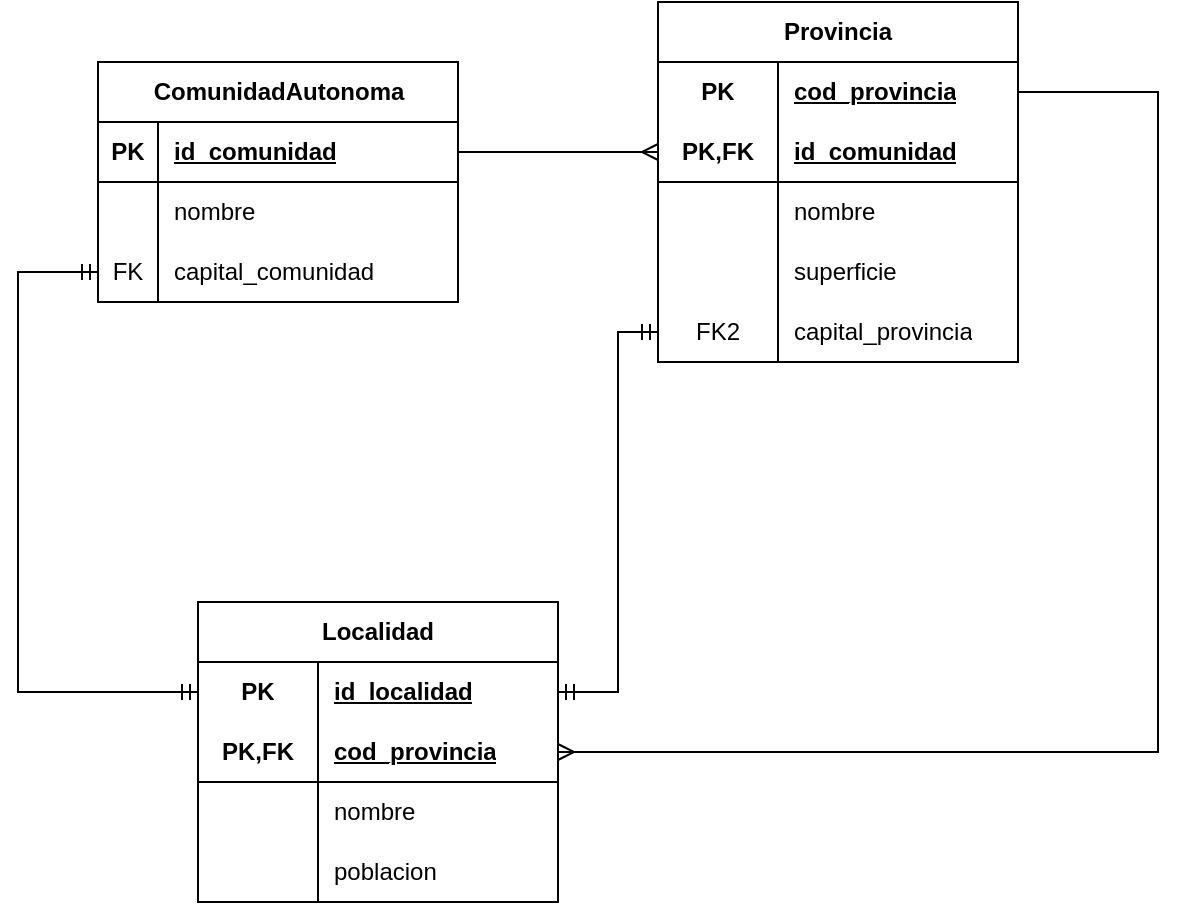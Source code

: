 <mxfile version="23.0.2" type="device">
  <diagram id="R2lEEEUBdFMjLlhIrx00" name="Page-1">
    <mxGraphModel dx="1056" dy="629" grid="1" gridSize="10" guides="1" tooltips="1" connect="1" arrows="1" fold="1" page="1" pageScale="1" pageWidth="850" pageHeight="1100" math="0" shadow="0" extFonts="Permanent Marker^https://fonts.googleapis.com/css?family=Permanent+Marker">
      <root>
        <mxCell id="0" />
        <mxCell id="1" parent="0" />
        <mxCell id="DfjQf6QU8gtqdXN7MVeT-1" value="ComunidadAutonoma" style="shape=table;startSize=30;container=1;collapsible=1;childLayout=tableLayout;fixedRows=1;rowLines=0;fontStyle=1;align=center;resizeLast=1;html=1;" vertex="1" parent="1">
          <mxGeometry x="150" y="140" width="180" height="120" as="geometry" />
        </mxCell>
        <mxCell id="DfjQf6QU8gtqdXN7MVeT-2" value="" style="shape=tableRow;horizontal=0;startSize=0;swimlaneHead=0;swimlaneBody=0;fillColor=none;collapsible=0;dropTarget=0;points=[[0,0.5],[1,0.5]];portConstraint=eastwest;top=0;left=0;right=0;bottom=1;" vertex="1" parent="DfjQf6QU8gtqdXN7MVeT-1">
          <mxGeometry y="30" width="180" height="30" as="geometry" />
        </mxCell>
        <mxCell id="DfjQf6QU8gtqdXN7MVeT-3" value="PK" style="shape=partialRectangle;connectable=0;fillColor=none;top=0;left=0;bottom=0;right=0;fontStyle=1;overflow=hidden;whiteSpace=wrap;html=1;" vertex="1" parent="DfjQf6QU8gtqdXN7MVeT-2">
          <mxGeometry width="30" height="30" as="geometry">
            <mxRectangle width="30" height="30" as="alternateBounds" />
          </mxGeometry>
        </mxCell>
        <mxCell id="DfjQf6QU8gtqdXN7MVeT-4" value="id_comunidad" style="shape=partialRectangle;connectable=0;fillColor=none;top=0;left=0;bottom=0;right=0;align=left;spacingLeft=6;fontStyle=5;overflow=hidden;whiteSpace=wrap;html=1;" vertex="1" parent="DfjQf6QU8gtqdXN7MVeT-2">
          <mxGeometry x="30" width="150" height="30" as="geometry">
            <mxRectangle width="150" height="30" as="alternateBounds" />
          </mxGeometry>
        </mxCell>
        <mxCell id="DfjQf6QU8gtqdXN7MVeT-5" value="" style="shape=tableRow;horizontal=0;startSize=0;swimlaneHead=0;swimlaneBody=0;fillColor=none;collapsible=0;dropTarget=0;points=[[0,0.5],[1,0.5]];portConstraint=eastwest;top=0;left=0;right=0;bottom=0;" vertex="1" parent="DfjQf6QU8gtqdXN7MVeT-1">
          <mxGeometry y="60" width="180" height="30" as="geometry" />
        </mxCell>
        <mxCell id="DfjQf6QU8gtqdXN7MVeT-6" value="" style="shape=partialRectangle;connectable=0;fillColor=none;top=0;left=0;bottom=0;right=0;editable=1;overflow=hidden;whiteSpace=wrap;html=1;" vertex="1" parent="DfjQf6QU8gtqdXN7MVeT-5">
          <mxGeometry width="30" height="30" as="geometry">
            <mxRectangle width="30" height="30" as="alternateBounds" />
          </mxGeometry>
        </mxCell>
        <mxCell id="DfjQf6QU8gtqdXN7MVeT-7" value="nombre" style="shape=partialRectangle;connectable=0;fillColor=none;top=0;left=0;bottom=0;right=0;align=left;spacingLeft=6;overflow=hidden;whiteSpace=wrap;html=1;" vertex="1" parent="DfjQf6QU8gtqdXN7MVeT-5">
          <mxGeometry x="30" width="150" height="30" as="geometry">
            <mxRectangle width="150" height="30" as="alternateBounds" />
          </mxGeometry>
        </mxCell>
        <mxCell id="DfjQf6QU8gtqdXN7MVeT-56" value="" style="shape=tableRow;horizontal=0;startSize=0;swimlaneHead=0;swimlaneBody=0;fillColor=none;collapsible=0;dropTarget=0;points=[[0,0.5],[1,0.5]];portConstraint=eastwest;top=0;left=0;right=0;bottom=0;" vertex="1" parent="DfjQf6QU8gtqdXN7MVeT-1">
          <mxGeometry y="90" width="180" height="30" as="geometry" />
        </mxCell>
        <mxCell id="DfjQf6QU8gtqdXN7MVeT-57" value="FK" style="shape=partialRectangle;connectable=0;fillColor=none;top=0;left=0;bottom=0;right=0;fontStyle=0;overflow=hidden;whiteSpace=wrap;html=1;" vertex="1" parent="DfjQf6QU8gtqdXN7MVeT-56">
          <mxGeometry width="30" height="30" as="geometry">
            <mxRectangle width="30" height="30" as="alternateBounds" />
          </mxGeometry>
        </mxCell>
        <mxCell id="DfjQf6QU8gtqdXN7MVeT-58" value="capital_comunidad" style="shape=partialRectangle;connectable=0;fillColor=none;top=0;left=0;bottom=0;right=0;align=left;spacingLeft=6;fontStyle=0;overflow=hidden;whiteSpace=wrap;html=1;" vertex="1" parent="DfjQf6QU8gtqdXN7MVeT-56">
          <mxGeometry x="30" width="150" height="30" as="geometry">
            <mxRectangle width="150" height="30" as="alternateBounds" />
          </mxGeometry>
        </mxCell>
        <mxCell id="DfjQf6QU8gtqdXN7MVeT-14" value="Provincia" style="shape=table;startSize=30;container=1;collapsible=1;childLayout=tableLayout;fixedRows=1;rowLines=0;fontStyle=1;align=center;resizeLast=1;html=1;whiteSpace=wrap;" vertex="1" parent="1">
          <mxGeometry x="430" y="110" width="180" height="180" as="geometry">
            <mxRectangle x="430" y="110" width="90" height="30" as="alternateBounds" />
          </mxGeometry>
        </mxCell>
        <mxCell id="DfjQf6QU8gtqdXN7MVeT-15" value="" style="shape=tableRow;horizontal=0;startSize=0;swimlaneHead=0;swimlaneBody=0;fillColor=none;collapsible=0;dropTarget=0;points=[[0,0.5],[1,0.5]];portConstraint=eastwest;top=0;left=0;right=0;bottom=0;html=1;" vertex="1" parent="DfjQf6QU8gtqdXN7MVeT-14">
          <mxGeometry y="30" width="180" height="30" as="geometry" />
        </mxCell>
        <mxCell id="DfjQf6QU8gtqdXN7MVeT-16" value="PK" style="shape=partialRectangle;connectable=0;fillColor=none;top=0;left=0;bottom=0;right=0;fontStyle=1;overflow=hidden;html=1;whiteSpace=wrap;" vertex="1" parent="DfjQf6QU8gtqdXN7MVeT-15">
          <mxGeometry width="60" height="30" as="geometry">
            <mxRectangle width="60" height="30" as="alternateBounds" />
          </mxGeometry>
        </mxCell>
        <mxCell id="DfjQf6QU8gtqdXN7MVeT-17" value="cod_provincia" style="shape=partialRectangle;connectable=0;fillColor=none;top=0;left=0;bottom=0;right=0;align=left;spacingLeft=6;fontStyle=5;overflow=hidden;html=1;whiteSpace=wrap;" vertex="1" parent="DfjQf6QU8gtqdXN7MVeT-15">
          <mxGeometry x="60" width="120" height="30" as="geometry">
            <mxRectangle width="120" height="30" as="alternateBounds" />
          </mxGeometry>
        </mxCell>
        <mxCell id="DfjQf6QU8gtqdXN7MVeT-18" value="" style="shape=tableRow;horizontal=0;startSize=0;swimlaneHead=0;swimlaneBody=0;fillColor=none;collapsible=0;dropTarget=0;points=[[0,0.5],[1,0.5]];portConstraint=eastwest;top=0;left=0;right=0;bottom=1;html=1;" vertex="1" parent="DfjQf6QU8gtqdXN7MVeT-14">
          <mxGeometry y="60" width="180" height="30" as="geometry" />
        </mxCell>
        <mxCell id="DfjQf6QU8gtqdXN7MVeT-19" value="PK,FK" style="shape=partialRectangle;connectable=0;fillColor=none;top=0;left=0;bottom=0;right=0;fontStyle=1;overflow=hidden;html=1;whiteSpace=wrap;" vertex="1" parent="DfjQf6QU8gtqdXN7MVeT-18">
          <mxGeometry width="60" height="30" as="geometry">
            <mxRectangle width="60" height="30" as="alternateBounds" />
          </mxGeometry>
        </mxCell>
        <mxCell id="DfjQf6QU8gtqdXN7MVeT-20" value="id_comunidad" style="shape=partialRectangle;connectable=0;fillColor=none;top=0;left=0;bottom=0;right=0;align=left;spacingLeft=6;fontStyle=5;overflow=hidden;html=1;whiteSpace=wrap;" vertex="1" parent="DfjQf6QU8gtqdXN7MVeT-18">
          <mxGeometry x="60" width="120" height="30" as="geometry">
            <mxRectangle width="120" height="30" as="alternateBounds" />
          </mxGeometry>
        </mxCell>
        <mxCell id="DfjQf6QU8gtqdXN7MVeT-21" value="" style="shape=tableRow;horizontal=0;startSize=0;swimlaneHead=0;swimlaneBody=0;fillColor=none;collapsible=0;dropTarget=0;points=[[0,0.5],[1,0.5]];portConstraint=eastwest;top=0;left=0;right=0;bottom=0;html=1;" vertex="1" parent="DfjQf6QU8gtqdXN7MVeT-14">
          <mxGeometry y="90" width="180" height="30" as="geometry" />
        </mxCell>
        <mxCell id="DfjQf6QU8gtqdXN7MVeT-22" value="" style="shape=partialRectangle;connectable=0;fillColor=none;top=0;left=0;bottom=0;right=0;editable=1;overflow=hidden;html=1;whiteSpace=wrap;" vertex="1" parent="DfjQf6QU8gtqdXN7MVeT-21">
          <mxGeometry width="60" height="30" as="geometry">
            <mxRectangle width="60" height="30" as="alternateBounds" />
          </mxGeometry>
        </mxCell>
        <mxCell id="DfjQf6QU8gtqdXN7MVeT-23" value="nombre" style="shape=partialRectangle;connectable=0;fillColor=none;top=0;left=0;bottom=0;right=0;align=left;spacingLeft=6;overflow=hidden;html=1;whiteSpace=wrap;" vertex="1" parent="DfjQf6QU8gtqdXN7MVeT-21">
          <mxGeometry x="60" width="120" height="30" as="geometry">
            <mxRectangle width="120" height="30" as="alternateBounds" />
          </mxGeometry>
        </mxCell>
        <mxCell id="DfjQf6QU8gtqdXN7MVeT-24" value="" style="shape=tableRow;horizontal=0;startSize=0;swimlaneHead=0;swimlaneBody=0;fillColor=none;collapsible=0;dropTarget=0;points=[[0,0.5],[1,0.5]];portConstraint=eastwest;top=0;left=0;right=0;bottom=0;html=1;" vertex="1" parent="DfjQf6QU8gtqdXN7MVeT-14">
          <mxGeometry y="120" width="180" height="30" as="geometry" />
        </mxCell>
        <mxCell id="DfjQf6QU8gtqdXN7MVeT-25" value="" style="shape=partialRectangle;connectable=0;fillColor=none;top=0;left=0;bottom=0;right=0;editable=1;overflow=hidden;html=1;whiteSpace=wrap;" vertex="1" parent="DfjQf6QU8gtqdXN7MVeT-24">
          <mxGeometry width="60" height="30" as="geometry">
            <mxRectangle width="60" height="30" as="alternateBounds" />
          </mxGeometry>
        </mxCell>
        <mxCell id="DfjQf6QU8gtqdXN7MVeT-26" value="superficie" style="shape=partialRectangle;connectable=0;fillColor=none;top=0;left=0;bottom=0;right=0;align=left;spacingLeft=6;overflow=hidden;html=1;whiteSpace=wrap;" vertex="1" parent="DfjQf6QU8gtqdXN7MVeT-24">
          <mxGeometry x="60" width="120" height="30" as="geometry">
            <mxRectangle width="120" height="30" as="alternateBounds" />
          </mxGeometry>
        </mxCell>
        <mxCell id="DfjQf6QU8gtqdXN7MVeT-47" value="" style="shape=tableRow;horizontal=0;startSize=0;swimlaneHead=0;swimlaneBody=0;fillColor=none;collapsible=0;dropTarget=0;points=[[0,0.5],[1,0.5]];portConstraint=eastwest;top=0;left=0;right=0;bottom=0;" vertex="1" parent="DfjQf6QU8gtqdXN7MVeT-14">
          <mxGeometry y="150" width="180" height="30" as="geometry" />
        </mxCell>
        <mxCell id="DfjQf6QU8gtqdXN7MVeT-48" value="FK2" style="shape=partialRectangle;connectable=0;fillColor=none;top=0;left=0;bottom=0;right=0;fontStyle=0;overflow=hidden;whiteSpace=wrap;html=1;" vertex="1" parent="DfjQf6QU8gtqdXN7MVeT-47">
          <mxGeometry width="60" height="30" as="geometry">
            <mxRectangle width="60" height="30" as="alternateBounds" />
          </mxGeometry>
        </mxCell>
        <mxCell id="DfjQf6QU8gtqdXN7MVeT-49" value="capital_provincia" style="shape=partialRectangle;connectable=0;fillColor=none;top=0;left=0;bottom=0;right=0;align=left;spacingLeft=6;fontStyle=0;overflow=hidden;whiteSpace=wrap;html=1;" vertex="1" parent="DfjQf6QU8gtqdXN7MVeT-47">
          <mxGeometry x="60" width="120" height="30" as="geometry">
            <mxRectangle width="120" height="30" as="alternateBounds" />
          </mxGeometry>
        </mxCell>
        <mxCell id="DfjQf6QU8gtqdXN7MVeT-30" value="" style="edgeStyle=entityRelationEdgeStyle;fontSize=12;html=1;endArrow=ERmany;rounded=0;exitX=1;exitY=0.5;exitDx=0;exitDy=0;entryX=0;entryY=0.5;entryDx=0;entryDy=0;" edge="1" parent="1" source="DfjQf6QU8gtqdXN7MVeT-2" target="DfjQf6QU8gtqdXN7MVeT-18">
          <mxGeometry width="100" height="100" relative="1" as="geometry">
            <mxPoint x="460" y="370" as="sourcePoint" />
            <mxPoint x="560" y="270" as="targetPoint" />
          </mxGeometry>
        </mxCell>
        <mxCell id="DfjQf6QU8gtqdXN7MVeT-31" value="Localidad" style="shape=table;startSize=30;container=1;collapsible=1;childLayout=tableLayout;fixedRows=1;rowLines=0;fontStyle=1;align=center;resizeLast=1;html=1;whiteSpace=wrap;" vertex="1" parent="1">
          <mxGeometry x="200" y="410" width="180" height="150" as="geometry" />
        </mxCell>
        <mxCell id="DfjQf6QU8gtqdXN7MVeT-32" value="" style="shape=tableRow;horizontal=0;startSize=0;swimlaneHead=0;swimlaneBody=0;fillColor=none;collapsible=0;dropTarget=0;points=[[0,0.5],[1,0.5]];portConstraint=eastwest;top=0;left=0;right=0;bottom=0;html=1;" vertex="1" parent="DfjQf6QU8gtqdXN7MVeT-31">
          <mxGeometry y="30" width="180" height="30" as="geometry" />
        </mxCell>
        <mxCell id="DfjQf6QU8gtqdXN7MVeT-33" value="PK" style="shape=partialRectangle;connectable=0;fillColor=none;top=0;left=0;bottom=0;right=0;fontStyle=1;overflow=hidden;html=1;whiteSpace=wrap;" vertex="1" parent="DfjQf6QU8gtqdXN7MVeT-32">
          <mxGeometry width="60" height="30" as="geometry">
            <mxRectangle width="60" height="30" as="alternateBounds" />
          </mxGeometry>
        </mxCell>
        <mxCell id="DfjQf6QU8gtqdXN7MVeT-34" value="id_localidad" style="shape=partialRectangle;connectable=0;fillColor=none;top=0;left=0;bottom=0;right=0;align=left;spacingLeft=6;fontStyle=5;overflow=hidden;html=1;whiteSpace=wrap;" vertex="1" parent="DfjQf6QU8gtqdXN7MVeT-32">
          <mxGeometry x="60" width="120" height="30" as="geometry">
            <mxRectangle width="120" height="30" as="alternateBounds" />
          </mxGeometry>
        </mxCell>
        <mxCell id="DfjQf6QU8gtqdXN7MVeT-35" value="" style="shape=tableRow;horizontal=0;startSize=0;swimlaneHead=0;swimlaneBody=0;fillColor=none;collapsible=0;dropTarget=0;points=[[0,0.5],[1,0.5]];portConstraint=eastwest;top=0;left=0;right=0;bottom=1;html=1;" vertex="1" parent="DfjQf6QU8gtqdXN7MVeT-31">
          <mxGeometry y="60" width="180" height="30" as="geometry" />
        </mxCell>
        <mxCell id="DfjQf6QU8gtqdXN7MVeT-36" value="PK,FK" style="shape=partialRectangle;connectable=0;fillColor=none;top=0;left=0;bottom=0;right=0;fontStyle=1;overflow=hidden;html=1;whiteSpace=wrap;" vertex="1" parent="DfjQf6QU8gtqdXN7MVeT-35">
          <mxGeometry width="60" height="30" as="geometry">
            <mxRectangle width="60" height="30" as="alternateBounds" />
          </mxGeometry>
        </mxCell>
        <mxCell id="DfjQf6QU8gtqdXN7MVeT-37" value="cod_provincia" style="shape=partialRectangle;connectable=0;fillColor=none;top=0;left=0;bottom=0;right=0;align=left;spacingLeft=6;fontStyle=5;overflow=hidden;html=1;whiteSpace=wrap;" vertex="1" parent="DfjQf6QU8gtqdXN7MVeT-35">
          <mxGeometry x="60" width="120" height="30" as="geometry">
            <mxRectangle width="120" height="30" as="alternateBounds" />
          </mxGeometry>
        </mxCell>
        <mxCell id="DfjQf6QU8gtqdXN7MVeT-38" value="" style="shape=tableRow;horizontal=0;startSize=0;swimlaneHead=0;swimlaneBody=0;fillColor=none;collapsible=0;dropTarget=0;points=[[0,0.5],[1,0.5]];portConstraint=eastwest;top=0;left=0;right=0;bottom=0;html=1;" vertex="1" parent="DfjQf6QU8gtqdXN7MVeT-31">
          <mxGeometry y="90" width="180" height="30" as="geometry" />
        </mxCell>
        <mxCell id="DfjQf6QU8gtqdXN7MVeT-39" value="" style="shape=partialRectangle;connectable=0;fillColor=none;top=0;left=0;bottom=0;right=0;editable=1;overflow=hidden;html=1;whiteSpace=wrap;" vertex="1" parent="DfjQf6QU8gtqdXN7MVeT-38">
          <mxGeometry width="60" height="30" as="geometry">
            <mxRectangle width="60" height="30" as="alternateBounds" />
          </mxGeometry>
        </mxCell>
        <mxCell id="DfjQf6QU8gtqdXN7MVeT-40" value="nombre" style="shape=partialRectangle;connectable=0;fillColor=none;top=0;left=0;bottom=0;right=0;align=left;spacingLeft=6;overflow=hidden;html=1;whiteSpace=wrap;" vertex="1" parent="DfjQf6QU8gtqdXN7MVeT-38">
          <mxGeometry x="60" width="120" height="30" as="geometry">
            <mxRectangle width="120" height="30" as="alternateBounds" />
          </mxGeometry>
        </mxCell>
        <mxCell id="DfjQf6QU8gtqdXN7MVeT-41" value="" style="shape=tableRow;horizontal=0;startSize=0;swimlaneHead=0;swimlaneBody=0;fillColor=none;collapsible=0;dropTarget=0;points=[[0,0.5],[1,0.5]];portConstraint=eastwest;top=0;left=0;right=0;bottom=0;html=1;" vertex="1" parent="DfjQf6QU8gtqdXN7MVeT-31">
          <mxGeometry y="120" width="180" height="30" as="geometry" />
        </mxCell>
        <mxCell id="DfjQf6QU8gtqdXN7MVeT-42" value="" style="shape=partialRectangle;connectable=0;fillColor=none;top=0;left=0;bottom=0;right=0;editable=1;overflow=hidden;html=1;whiteSpace=wrap;" vertex="1" parent="DfjQf6QU8gtqdXN7MVeT-41">
          <mxGeometry width="60" height="30" as="geometry">
            <mxRectangle width="60" height="30" as="alternateBounds" />
          </mxGeometry>
        </mxCell>
        <mxCell id="DfjQf6QU8gtqdXN7MVeT-43" value="poblacion" style="shape=partialRectangle;connectable=0;fillColor=none;top=0;left=0;bottom=0;right=0;align=left;spacingLeft=6;overflow=hidden;html=1;whiteSpace=wrap;" vertex="1" parent="DfjQf6QU8gtqdXN7MVeT-41">
          <mxGeometry x="60" width="120" height="30" as="geometry">
            <mxRectangle width="120" height="30" as="alternateBounds" />
          </mxGeometry>
        </mxCell>
        <mxCell id="DfjQf6QU8gtqdXN7MVeT-46" value="" style="edgeStyle=orthogonalEdgeStyle;fontSize=12;html=1;endArrow=ERmany;rounded=0;exitX=1;exitY=0.5;exitDx=0;exitDy=0;entryX=1;entryY=0.5;entryDx=0;entryDy=0;" edge="1" parent="1" source="DfjQf6QU8gtqdXN7MVeT-15" target="DfjQf6QU8gtqdXN7MVeT-35">
          <mxGeometry width="100" height="100" relative="1" as="geometry">
            <mxPoint x="630" y="190" as="sourcePoint" />
            <mxPoint x="730" y="90" as="targetPoint" />
            <Array as="points">
              <mxPoint x="680" y="155" />
              <mxPoint x="680" y="485" />
            </Array>
          </mxGeometry>
        </mxCell>
        <mxCell id="DfjQf6QU8gtqdXN7MVeT-53" value="" style="edgeStyle=orthogonalEdgeStyle;fontSize=12;html=1;endArrow=ERmandOne;startArrow=ERmandOne;rounded=0;entryX=0;entryY=0.5;entryDx=0;entryDy=0;exitX=1;exitY=0.5;exitDx=0;exitDy=0;" edge="1" parent="1" source="DfjQf6QU8gtqdXN7MVeT-32" target="DfjQf6QU8gtqdXN7MVeT-47">
          <mxGeometry width="100" height="100" relative="1" as="geometry">
            <mxPoint x="490" y="435" as="sourcePoint" />
            <mxPoint x="550" y="330" as="targetPoint" />
            <Array as="points">
              <mxPoint x="410" y="455" />
              <mxPoint x="410" y="275" />
            </Array>
          </mxGeometry>
        </mxCell>
        <mxCell id="DfjQf6QU8gtqdXN7MVeT-54" value="" style="edgeStyle=orthogonalEdgeStyle;fontSize=12;html=1;endArrow=ERmandOne;startArrow=ERmandOne;rounded=0;entryX=0;entryY=0.5;entryDx=0;entryDy=0;exitX=0;exitY=0.5;exitDx=0;exitDy=0;" edge="1" parent="1" source="DfjQf6QU8gtqdXN7MVeT-32" target="DfjQf6QU8gtqdXN7MVeT-56">
          <mxGeometry width="100" height="100" relative="1" as="geometry">
            <mxPoint x="30" y="430" as="sourcePoint" />
            <mxPoint x="140" y="250" as="targetPoint" />
            <Array as="points">
              <mxPoint x="110" y="455" />
              <mxPoint x="110" y="245" />
            </Array>
          </mxGeometry>
        </mxCell>
      </root>
    </mxGraphModel>
  </diagram>
</mxfile>
